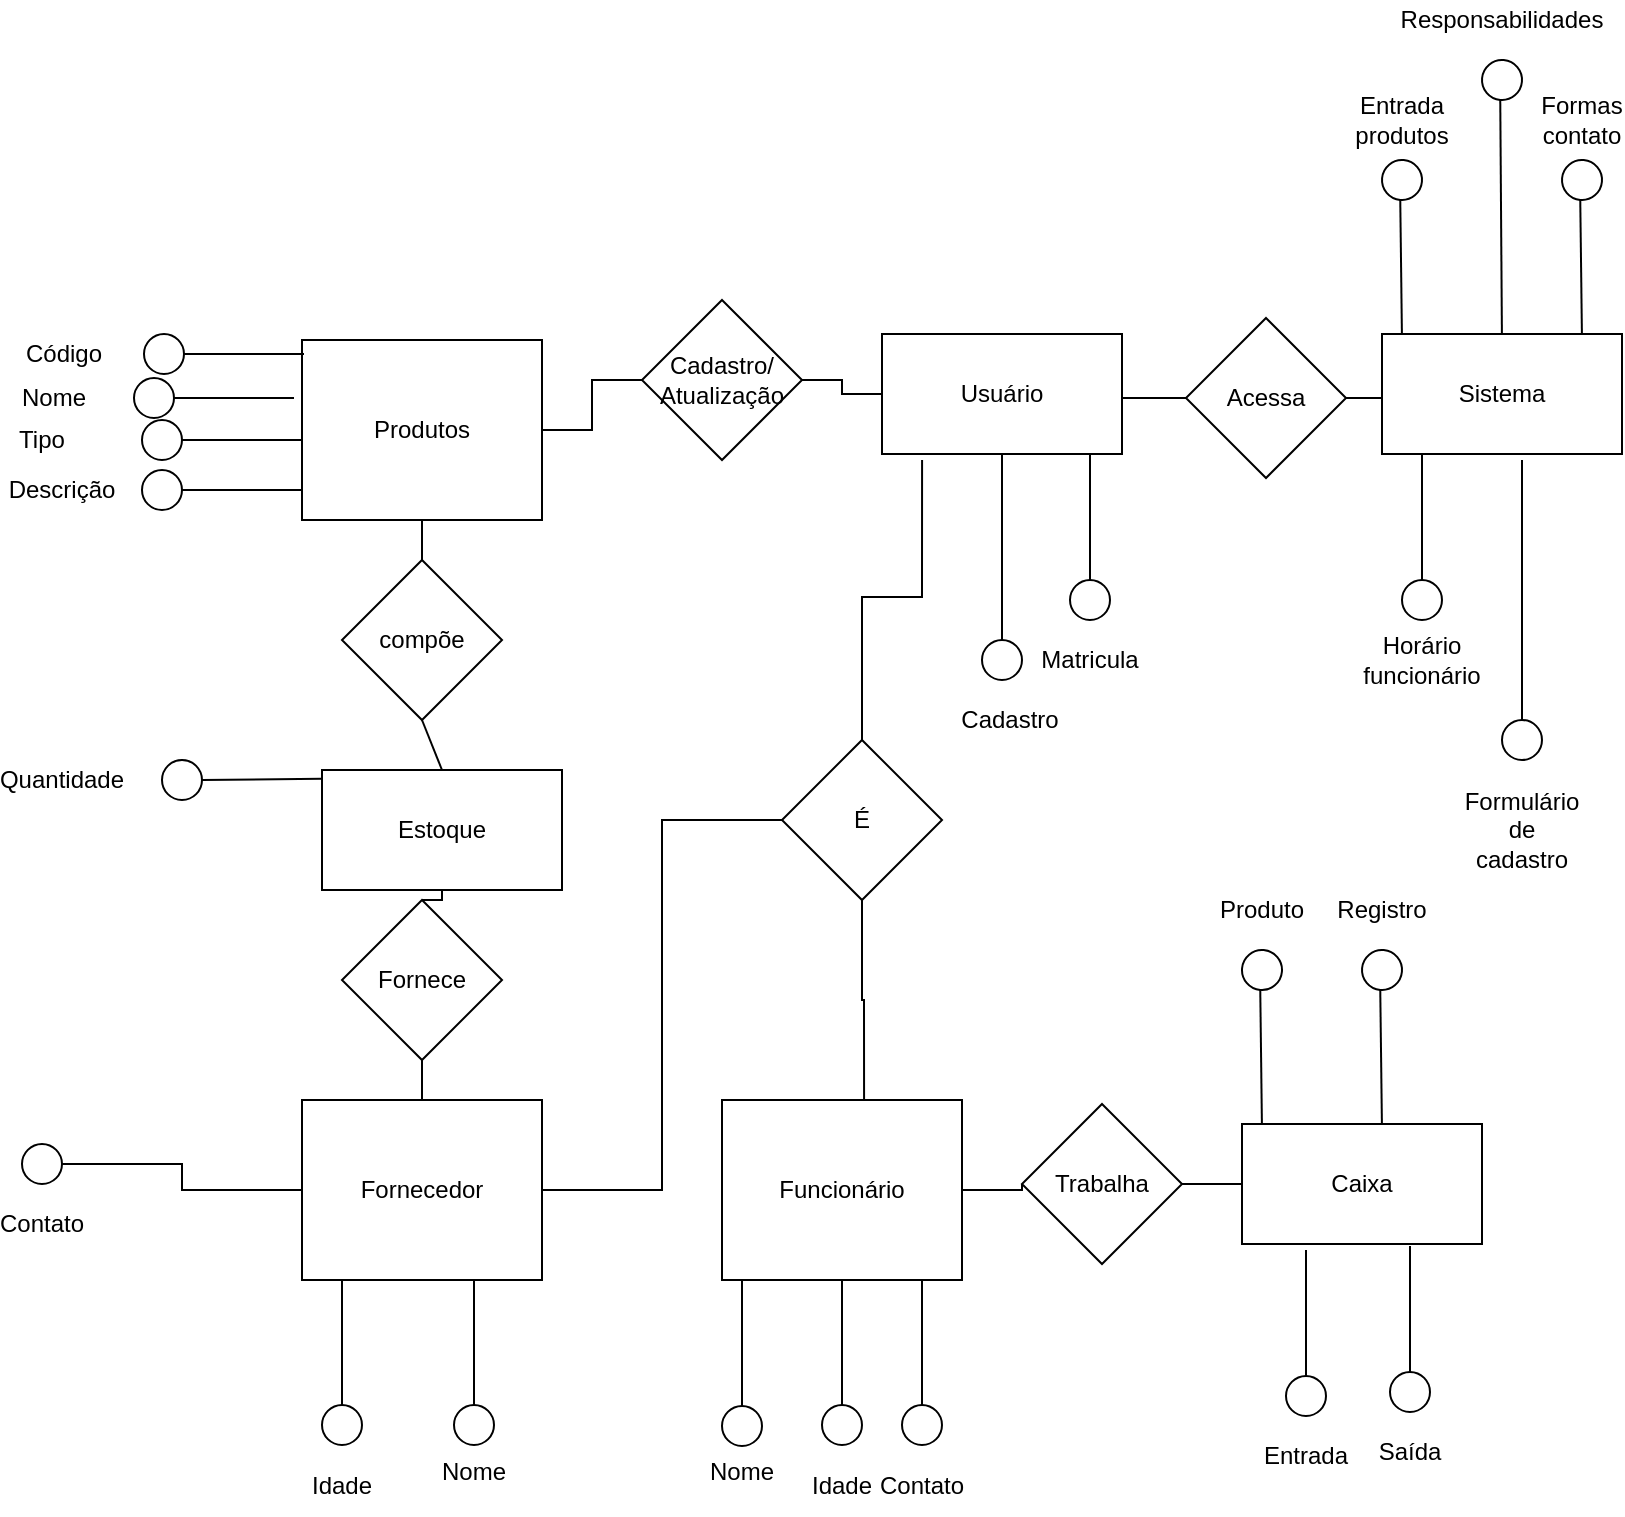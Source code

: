 <mxfile version="14.6.0" type="github">
  <diagram id="M_Iu2kmPxqi1LgFqcqz7" name="Page-1">
    <mxGraphModel dx="1320" dy="513" grid="1" gridSize="10" guides="1" tooltips="1" connect="1" arrows="1" fold="1" page="1" pageScale="1" pageWidth="827" pageHeight="1169" math="0" shadow="0">
      <root>
        <mxCell id="0" />
        <mxCell id="1" parent="0" />
        <mxCell id="LSh2mdG8KhutbdTfYN_B-1" value="Estoque " style="rounded=0;whiteSpace=wrap;html=1;" parent="1" vertex="1">
          <mxGeometry x="310" y="525" width="120" height="60" as="geometry" />
        </mxCell>
        <mxCell id="LSh2mdG8KhutbdTfYN_B-4" value="Produtos" style="rounded=0;whiteSpace=wrap;html=1;" parent="1" vertex="1">
          <mxGeometry x="300" y="310" width="120" height="90" as="geometry" />
        </mxCell>
        <mxCell id="LSh2mdG8KhutbdTfYN_B-7" value="compõe" style="rhombus;whiteSpace=wrap;html=1;" parent="1" vertex="1">
          <mxGeometry x="320" y="420" width="80" height="80" as="geometry" />
        </mxCell>
        <mxCell id="LSh2mdG8KhutbdTfYN_B-14" value="" style="endArrow=none;html=1;entryX=0.5;entryY=1;entryDx=0;entryDy=0;exitX=0.5;exitY=0;exitDx=0;exitDy=0;" parent="1" source="LSh2mdG8KhutbdTfYN_B-7" target="LSh2mdG8KhutbdTfYN_B-4" edge="1">
          <mxGeometry width="50" height="50" relative="1" as="geometry">
            <mxPoint x="180" y="420" as="sourcePoint" />
            <mxPoint x="230" y="370" as="targetPoint" />
          </mxGeometry>
        </mxCell>
        <mxCell id="LSh2mdG8KhutbdTfYN_B-15" value="" style="endArrow=none;html=1;entryX=0.5;entryY=1;entryDx=0;entryDy=0;exitX=0.5;exitY=0;exitDx=0;exitDy=0;" parent="1" source="LSh2mdG8KhutbdTfYN_B-1" target="LSh2mdG8KhutbdTfYN_B-7" edge="1">
          <mxGeometry width="50" height="50" relative="1" as="geometry">
            <mxPoint x="190" y="430" as="sourcePoint" />
            <mxPoint x="240" y="380" as="targetPoint" />
          </mxGeometry>
        </mxCell>
        <mxCell id="LSh2mdG8KhutbdTfYN_B-26" value="" style="ellipse;whiteSpace=wrap;html=1;aspect=fixed;" parent="1" vertex="1">
          <mxGeometry x="230" y="520" width="20" height="20" as="geometry" />
        </mxCell>
        <mxCell id="LSh2mdG8KhutbdTfYN_B-27" value="" style="ellipse;whiteSpace=wrap;html=1;aspect=fixed;" parent="1" vertex="1">
          <mxGeometry x="216" y="329" width="20" height="20" as="geometry" />
        </mxCell>
        <mxCell id="LSh2mdG8KhutbdTfYN_B-31" value="" style="endArrow=none;html=1;exitX=1;exitY=0.5;exitDx=0;exitDy=0;" parent="1" source="LSh2mdG8KhutbdTfYN_B-27" edge="1">
          <mxGeometry width="50" height="50" relative="1" as="geometry">
            <mxPoint x="246" y="368.33" as="sourcePoint" />
            <mxPoint x="296" y="339" as="targetPoint" />
          </mxGeometry>
        </mxCell>
        <mxCell id="LSh2mdG8KhutbdTfYN_B-32" value="" style="endArrow=none;html=1;entryX=0;entryY=0.656;entryDx=0;entryDy=0;entryPerimeter=0;exitX=1;exitY=0.5;exitDx=0;exitDy=0;" parent="1" source="LSh2mdG8KhutbdTfYN_B-26" edge="1">
          <mxGeometry width="50" height="50" relative="1" as="geometry">
            <mxPoint x="260" y="529" as="sourcePoint" />
            <mxPoint x="310" y="529.33" as="targetPoint" />
          </mxGeometry>
        </mxCell>
        <mxCell id="LSh2mdG8KhutbdTfYN_B-35" value="Nome" style="text;html=1;strokeColor=none;fillColor=none;align=center;verticalAlign=middle;whiteSpace=wrap;rounded=0;" parent="1" vertex="1">
          <mxGeometry x="156" y="329" width="40" height="20" as="geometry" />
        </mxCell>
        <mxCell id="LSh2mdG8KhutbdTfYN_B-36" value="Quantidade" style="text;html=1;strokeColor=none;fillColor=none;align=center;verticalAlign=middle;whiteSpace=wrap;rounded=0;" parent="1" vertex="1">
          <mxGeometry x="160" y="520" width="40" height="20" as="geometry" />
        </mxCell>
        <mxCell id="twyp5sPuTwb1ucg0CFaZ-3" value="" style="ellipse;whiteSpace=wrap;html=1;aspect=fixed;" vertex="1" parent="1">
          <mxGeometry x="220" y="350" width="20" height="20" as="geometry" />
        </mxCell>
        <mxCell id="twyp5sPuTwb1ucg0CFaZ-4" value="" style="endArrow=none;html=1;exitX=1;exitY=0.5;exitDx=0;exitDy=0;" edge="1" parent="1" source="twyp5sPuTwb1ucg0CFaZ-3">
          <mxGeometry width="50" height="50" relative="1" as="geometry">
            <mxPoint x="250" y="389.33" as="sourcePoint" />
            <mxPoint x="300" y="360" as="targetPoint" />
          </mxGeometry>
        </mxCell>
        <mxCell id="twyp5sPuTwb1ucg0CFaZ-6" value="Tipo" style="text;html=1;strokeColor=none;fillColor=none;align=center;verticalAlign=middle;whiteSpace=wrap;rounded=0;" vertex="1" parent="1">
          <mxGeometry x="150" y="350" width="40" height="20" as="geometry" />
        </mxCell>
        <mxCell id="twyp5sPuTwb1ucg0CFaZ-11" value="" style="ellipse;whiteSpace=wrap;html=1;aspect=fixed;" vertex="1" parent="1">
          <mxGeometry x="221" y="307" width="20" height="20" as="geometry" />
        </mxCell>
        <mxCell id="twyp5sPuTwb1ucg0CFaZ-12" value="" style="endArrow=none;html=1;exitX=1;exitY=0.5;exitDx=0;exitDy=0;" edge="1" parent="1" source="twyp5sPuTwb1ucg0CFaZ-11">
          <mxGeometry width="50" height="50" relative="1" as="geometry">
            <mxPoint x="251" y="346.33" as="sourcePoint" />
            <mxPoint x="301" y="317" as="targetPoint" />
          </mxGeometry>
        </mxCell>
        <mxCell id="twyp5sPuTwb1ucg0CFaZ-13" value="Código" style="text;html=1;strokeColor=none;fillColor=none;align=center;verticalAlign=middle;whiteSpace=wrap;rounded=0;" vertex="1" parent="1">
          <mxGeometry x="161" y="307" width="40" height="20" as="geometry" />
        </mxCell>
        <mxCell id="twyp5sPuTwb1ucg0CFaZ-14" value="Usuário" style="rounded=0;whiteSpace=wrap;html=1;" vertex="1" parent="1">
          <mxGeometry x="590" y="307" width="120" height="60" as="geometry" />
        </mxCell>
        <mxCell id="twyp5sPuTwb1ucg0CFaZ-16" style="edgeStyle=orthogonalEdgeStyle;rounded=0;orthogonalLoop=1;jettySize=auto;html=1;exitX=0;exitY=0.5;exitDx=0;exitDy=0;entryX=1;entryY=0.5;entryDx=0;entryDy=0;endArrow=none;endFill=0;" edge="1" parent="1" source="twyp5sPuTwb1ucg0CFaZ-15" target="LSh2mdG8KhutbdTfYN_B-4">
          <mxGeometry relative="1" as="geometry" />
        </mxCell>
        <mxCell id="twyp5sPuTwb1ucg0CFaZ-17" style="edgeStyle=orthogonalEdgeStyle;rounded=0;orthogonalLoop=1;jettySize=auto;html=1;exitX=1;exitY=0.5;exitDx=0;exitDy=0;entryX=0;entryY=0.5;entryDx=0;entryDy=0;endArrow=none;endFill=0;" edge="1" parent="1" source="twyp5sPuTwb1ucg0CFaZ-15" target="twyp5sPuTwb1ucg0CFaZ-14">
          <mxGeometry relative="1" as="geometry" />
        </mxCell>
        <mxCell id="twyp5sPuTwb1ucg0CFaZ-15" value="&lt;div&gt;Cadastro/&lt;/div&gt;&lt;div&gt;Atualização&lt;br&gt;&lt;/div&gt;" style="rhombus;whiteSpace=wrap;html=1;" vertex="1" parent="1">
          <mxGeometry x="470" y="290" width="80" height="80" as="geometry" />
        </mxCell>
        <mxCell id="twyp5sPuTwb1ucg0CFaZ-18" value="" style="ellipse;whiteSpace=wrap;html=1;aspect=fixed;" vertex="1" parent="1">
          <mxGeometry x="220" y="375" width="20" height="20" as="geometry" />
        </mxCell>
        <mxCell id="twyp5sPuTwb1ucg0CFaZ-19" value="" style="endArrow=none;html=1;exitX=1;exitY=0.5;exitDx=0;exitDy=0;" edge="1" parent="1" source="twyp5sPuTwb1ucg0CFaZ-18">
          <mxGeometry width="50" height="50" relative="1" as="geometry">
            <mxPoint x="250" y="414.33" as="sourcePoint" />
            <mxPoint x="300" y="385" as="targetPoint" />
          </mxGeometry>
        </mxCell>
        <mxCell id="twyp5sPuTwb1ucg0CFaZ-20" value="Descrição" style="text;html=1;strokeColor=none;fillColor=none;align=center;verticalAlign=middle;whiteSpace=wrap;rounded=0;" vertex="1" parent="1">
          <mxGeometry x="160" y="375" width="40" height="20" as="geometry" />
        </mxCell>
        <mxCell id="twyp5sPuTwb1ucg0CFaZ-21" value="" style="ellipse;whiteSpace=wrap;html=1;aspect=fixed;rotation=-90;" vertex="1" parent="1">
          <mxGeometry x="640" y="460" width="20" height="20" as="geometry" />
        </mxCell>
        <mxCell id="twyp5sPuTwb1ucg0CFaZ-22" value="" style="endArrow=none;html=1;entryX=0.5;entryY=1;entryDx=0;entryDy=0;exitX=1;exitY=0.5;exitDx=0;exitDy=0;" edge="1" parent="1" source="twyp5sPuTwb1ucg0CFaZ-21" target="twyp5sPuTwb1ucg0CFaZ-14">
          <mxGeometry width="50" height="50" relative="1" as="geometry">
            <mxPoint x="650" y="430" as="sourcePoint" />
            <mxPoint x="720" y="440" as="targetPoint" />
          </mxGeometry>
        </mxCell>
        <mxCell id="twyp5sPuTwb1ucg0CFaZ-23" value="Cadastro" style="text;html=1;strokeColor=none;fillColor=none;align=center;verticalAlign=middle;whiteSpace=wrap;rounded=0;" vertex="1" parent="1">
          <mxGeometry x="634" y="490" width="40" height="20" as="geometry" />
        </mxCell>
        <mxCell id="twyp5sPuTwb1ucg0CFaZ-26" value="" style="ellipse;whiteSpace=wrap;html=1;aspect=fixed;rotation=-90;" vertex="1" parent="1">
          <mxGeometry x="684" y="430" width="20" height="20" as="geometry" />
        </mxCell>
        <mxCell id="twyp5sPuTwb1ucg0CFaZ-27" value="" style="endArrow=none;html=1;entryX=0.5;entryY=1;entryDx=0;entryDy=0;" edge="1" parent="1">
          <mxGeometry width="50" height="50" relative="1" as="geometry">
            <mxPoint x="694" y="430" as="sourcePoint" />
            <mxPoint x="694" y="367" as="targetPoint" />
          </mxGeometry>
        </mxCell>
        <mxCell id="twyp5sPuTwb1ucg0CFaZ-28" value="Matricula" style="text;html=1;strokeColor=none;fillColor=none;align=center;verticalAlign=middle;whiteSpace=wrap;rounded=0;" vertex="1" parent="1">
          <mxGeometry x="674" y="460" width="40" height="20" as="geometry" />
        </mxCell>
        <mxCell id="twyp5sPuTwb1ucg0CFaZ-29" value="Caixa" style="rounded=0;whiteSpace=wrap;html=1;" vertex="1" parent="1">
          <mxGeometry x="770" y="702" width="120" height="60" as="geometry" />
        </mxCell>
        <mxCell id="twyp5sPuTwb1ucg0CFaZ-30" value="" style="ellipse;whiteSpace=wrap;html=1;aspect=fixed;rotation=-90;" vertex="1" parent="1">
          <mxGeometry x="844" y="826" width="20" height="20" as="geometry" />
        </mxCell>
        <mxCell id="twyp5sPuTwb1ucg0CFaZ-31" value="" style="endArrow=none;html=1;entryX=0.5;entryY=1;entryDx=0;entryDy=0;" edge="1" parent="1">
          <mxGeometry width="50" height="50" relative="1" as="geometry">
            <mxPoint x="854" y="826" as="sourcePoint" />
            <mxPoint x="854" y="763" as="targetPoint" />
          </mxGeometry>
        </mxCell>
        <mxCell id="twyp5sPuTwb1ucg0CFaZ-32" value="Saída" style="text;html=1;strokeColor=none;fillColor=none;align=center;verticalAlign=middle;whiteSpace=wrap;rounded=0;" vertex="1" parent="1">
          <mxGeometry x="834" y="856" width="40" height="20" as="geometry" />
        </mxCell>
        <mxCell id="twyp5sPuTwb1ucg0CFaZ-33" value="" style="ellipse;whiteSpace=wrap;html=1;aspect=fixed;rotation=-90;" vertex="1" parent="1">
          <mxGeometry x="792" y="828" width="20" height="20" as="geometry" />
        </mxCell>
        <mxCell id="twyp5sPuTwb1ucg0CFaZ-34" value="" style="endArrow=none;html=1;entryX=0.5;entryY=1;entryDx=0;entryDy=0;" edge="1" parent="1">
          <mxGeometry width="50" height="50" relative="1" as="geometry">
            <mxPoint x="802" y="828" as="sourcePoint" />
            <mxPoint x="802" y="765" as="targetPoint" />
          </mxGeometry>
        </mxCell>
        <mxCell id="twyp5sPuTwb1ucg0CFaZ-35" value="Entrada" style="text;html=1;strokeColor=none;fillColor=none;align=center;verticalAlign=middle;whiteSpace=wrap;rounded=0;" vertex="1" parent="1">
          <mxGeometry x="782" y="858" width="40" height="20" as="geometry" />
        </mxCell>
        <mxCell id="twyp5sPuTwb1ucg0CFaZ-37" value="Sistema" style="rounded=0;whiteSpace=wrap;html=1;" vertex="1" parent="1">
          <mxGeometry x="840" y="307" width="120" height="60" as="geometry" />
        </mxCell>
        <mxCell id="twyp5sPuTwb1ucg0CFaZ-40" value="" style="ellipse;whiteSpace=wrap;html=1;aspect=fixed;rotation=-90;" vertex="1" parent="1">
          <mxGeometry x="850" y="430" width="20" height="20" as="geometry" />
        </mxCell>
        <mxCell id="twyp5sPuTwb1ucg0CFaZ-41" value="" style="endArrow=none;html=1;entryX=0.5;entryY=1;entryDx=0;entryDy=0;" edge="1" parent="1">
          <mxGeometry width="50" height="50" relative="1" as="geometry">
            <mxPoint x="860" y="430" as="sourcePoint" />
            <mxPoint x="860" y="367" as="targetPoint" />
          </mxGeometry>
        </mxCell>
        <mxCell id="twyp5sPuTwb1ucg0CFaZ-42" value="Horário funcionário" style="text;html=1;strokeColor=none;fillColor=none;align=center;verticalAlign=middle;whiteSpace=wrap;rounded=0;" vertex="1" parent="1">
          <mxGeometry x="840" y="460" width="40" height="20" as="geometry" />
        </mxCell>
        <mxCell id="twyp5sPuTwb1ucg0CFaZ-46" value="" style="ellipse;whiteSpace=wrap;html=1;aspect=fixed;rotation=-90;" vertex="1" parent="1">
          <mxGeometry x="900" y="500" width="20" height="20" as="geometry" />
        </mxCell>
        <mxCell id="twyp5sPuTwb1ucg0CFaZ-47" value="" style="endArrow=none;html=1;entryX=0.5;entryY=1;entryDx=0;entryDy=0;exitX=1;exitY=0.5;exitDx=0;exitDy=0;" edge="1" parent="1" source="twyp5sPuTwb1ucg0CFaZ-46">
          <mxGeometry width="50" height="50" relative="1" as="geometry">
            <mxPoint x="910" y="433" as="sourcePoint" />
            <mxPoint x="910" y="370" as="targetPoint" />
          </mxGeometry>
        </mxCell>
        <mxCell id="twyp5sPuTwb1ucg0CFaZ-48" value="Formulário de cadastro" style="text;html=1;strokeColor=none;fillColor=none;align=center;verticalAlign=middle;whiteSpace=wrap;rounded=0;" vertex="1" parent="1">
          <mxGeometry x="890" y="545" width="40" height="20" as="geometry" />
        </mxCell>
        <mxCell id="twyp5sPuTwb1ucg0CFaZ-51" value="" style="ellipse;whiteSpace=wrap;html=1;aspect=fixed;rotation=5;" vertex="1" parent="1">
          <mxGeometry x="840" y="220" width="20" height="20" as="geometry" />
        </mxCell>
        <mxCell id="twyp5sPuTwb1ucg0CFaZ-52" value="" style="endArrow=none;html=1;entryX=0.083;entryY=0;entryDx=0;entryDy=0;entryPerimeter=0;exitX=0.5;exitY=1;exitDx=0;exitDy=0;" edge="1" parent="1" source="twyp5sPuTwb1ucg0CFaZ-51" target="twyp5sPuTwb1ucg0CFaZ-37">
          <mxGeometry width="50" height="50" relative="1" as="geometry">
            <mxPoint x="850" y="173" as="sourcePoint" />
            <mxPoint x="850" y="110" as="targetPoint" />
          </mxGeometry>
        </mxCell>
        <mxCell id="twyp5sPuTwb1ucg0CFaZ-53" value="Entrada produtos" style="text;html=1;strokeColor=none;fillColor=none;align=center;verticalAlign=middle;whiteSpace=wrap;rounded=0;" vertex="1" parent="1">
          <mxGeometry x="830" y="190" width="40" height="20" as="geometry" />
        </mxCell>
        <mxCell id="twyp5sPuTwb1ucg0CFaZ-55" value="" style="ellipse;whiteSpace=wrap;html=1;aspect=fixed;rotation=5;" vertex="1" parent="1">
          <mxGeometry x="890" y="170" width="20" height="20" as="geometry" />
        </mxCell>
        <mxCell id="twyp5sPuTwb1ucg0CFaZ-56" value="" style="endArrow=none;html=1;entryX=0.083;entryY=0;entryDx=0;entryDy=0;entryPerimeter=0;exitX=0.5;exitY=1;exitDx=0;exitDy=0;" edge="1" parent="1" source="twyp5sPuTwb1ucg0CFaZ-55">
          <mxGeometry width="50" height="50" relative="1" as="geometry">
            <mxPoint x="900" y="173" as="sourcePoint" />
            <mxPoint x="899.96" y="307" as="targetPoint" />
          </mxGeometry>
        </mxCell>
        <mxCell id="twyp5sPuTwb1ucg0CFaZ-57" value="Responsabilidades" style="text;html=1;strokeColor=none;fillColor=none;align=center;verticalAlign=middle;whiteSpace=wrap;rounded=0;" vertex="1" parent="1">
          <mxGeometry x="880" y="140" width="40" height="20" as="geometry" />
        </mxCell>
        <mxCell id="twyp5sPuTwb1ucg0CFaZ-59" value="" style="ellipse;whiteSpace=wrap;html=1;aspect=fixed;rotation=5;" vertex="1" parent="1">
          <mxGeometry x="930" y="220" width="20" height="20" as="geometry" />
        </mxCell>
        <mxCell id="twyp5sPuTwb1ucg0CFaZ-60" value="" style="endArrow=none;html=1;entryX=0.083;entryY=0;entryDx=0;entryDy=0;entryPerimeter=0;exitX=0.5;exitY=1;exitDx=0;exitDy=0;" edge="1" parent="1" source="twyp5sPuTwb1ucg0CFaZ-59">
          <mxGeometry width="50" height="50" relative="1" as="geometry">
            <mxPoint x="940" y="173" as="sourcePoint" />
            <mxPoint x="939.96" y="307" as="targetPoint" />
          </mxGeometry>
        </mxCell>
        <mxCell id="twyp5sPuTwb1ucg0CFaZ-61" value="Formas contato" style="text;html=1;strokeColor=none;fillColor=none;align=center;verticalAlign=middle;whiteSpace=wrap;rounded=0;" vertex="1" parent="1">
          <mxGeometry x="920" y="190" width="40" height="20" as="geometry" />
        </mxCell>
        <mxCell id="twyp5sPuTwb1ucg0CFaZ-63" value="" style="ellipse;whiteSpace=wrap;html=1;aspect=fixed;rotation=5;" vertex="1" parent="1">
          <mxGeometry x="770" y="615" width="20" height="20" as="geometry" />
        </mxCell>
        <mxCell id="twyp5sPuTwb1ucg0CFaZ-64" value="" style="endArrow=none;html=1;entryX=0.083;entryY=0;entryDx=0;entryDy=0;entryPerimeter=0;exitX=0.5;exitY=1;exitDx=0;exitDy=0;" edge="1" parent="1" source="twyp5sPuTwb1ucg0CFaZ-63">
          <mxGeometry width="50" height="50" relative="1" as="geometry">
            <mxPoint x="780" y="568" as="sourcePoint" />
            <mxPoint x="779.96" y="702" as="targetPoint" />
          </mxGeometry>
        </mxCell>
        <mxCell id="twyp5sPuTwb1ucg0CFaZ-65" value="Produto" style="text;html=1;strokeColor=none;fillColor=none;align=center;verticalAlign=middle;whiteSpace=wrap;rounded=0;" vertex="1" parent="1">
          <mxGeometry x="760" y="585" width="40" height="20" as="geometry" />
        </mxCell>
        <mxCell id="twyp5sPuTwb1ucg0CFaZ-71" value="" style="ellipse;whiteSpace=wrap;html=1;aspect=fixed;rotation=5;" vertex="1" parent="1">
          <mxGeometry x="830" y="615" width="20" height="20" as="geometry" />
        </mxCell>
        <mxCell id="twyp5sPuTwb1ucg0CFaZ-72" value="" style="endArrow=none;html=1;entryX=0.083;entryY=0;entryDx=0;entryDy=0;entryPerimeter=0;exitX=0.5;exitY=1;exitDx=0;exitDy=0;" edge="1" parent="1" source="twyp5sPuTwb1ucg0CFaZ-71">
          <mxGeometry width="50" height="50" relative="1" as="geometry">
            <mxPoint x="840" y="568" as="sourcePoint" />
            <mxPoint x="839.96" y="702" as="targetPoint" />
          </mxGeometry>
        </mxCell>
        <mxCell id="twyp5sPuTwb1ucg0CFaZ-73" value="Registro" style="text;html=1;strokeColor=none;fillColor=none;align=center;verticalAlign=middle;whiteSpace=wrap;rounded=0;" vertex="1" parent="1">
          <mxGeometry x="820" y="585" width="40" height="20" as="geometry" />
        </mxCell>
        <mxCell id="twyp5sPuTwb1ucg0CFaZ-82" style="edgeStyle=orthogonalEdgeStyle;rounded=0;orthogonalLoop=1;jettySize=auto;html=1;exitX=0.5;exitY=0;exitDx=0;exitDy=0;entryX=0.5;entryY=1;entryDx=0;entryDy=0;endArrow=none;endFill=0;" edge="1" parent="1" source="twyp5sPuTwb1ucg0CFaZ-76" target="twyp5sPuTwb1ucg0CFaZ-78">
          <mxGeometry relative="1" as="geometry" />
        </mxCell>
        <mxCell id="twyp5sPuTwb1ucg0CFaZ-76" value="Fornecedor" style="rounded=0;whiteSpace=wrap;html=1;" vertex="1" parent="1">
          <mxGeometry x="300" y="690" width="120" height="90" as="geometry" />
        </mxCell>
        <mxCell id="twyp5sPuTwb1ucg0CFaZ-87" style="edgeStyle=orthogonalEdgeStyle;rounded=0;orthogonalLoop=1;jettySize=auto;html=1;exitX=1;exitY=0.5;exitDx=0;exitDy=0;entryX=0;entryY=0.5;entryDx=0;entryDy=0;endArrow=none;endFill=0;" edge="1" parent="1" source="twyp5sPuTwb1ucg0CFaZ-77" target="twyp5sPuTwb1ucg0CFaZ-80">
          <mxGeometry relative="1" as="geometry" />
        </mxCell>
        <mxCell id="twyp5sPuTwb1ucg0CFaZ-77" value="Funcionário" style="rounded=0;whiteSpace=wrap;html=1;" vertex="1" parent="1">
          <mxGeometry x="510" y="690" width="120" height="90" as="geometry" />
        </mxCell>
        <mxCell id="twyp5sPuTwb1ucg0CFaZ-83" style="edgeStyle=orthogonalEdgeStyle;rounded=0;orthogonalLoop=1;jettySize=auto;html=1;exitX=0.5;exitY=0;exitDx=0;exitDy=0;entryX=0.5;entryY=1;entryDx=0;entryDy=0;endArrow=none;endFill=0;" edge="1" parent="1" source="twyp5sPuTwb1ucg0CFaZ-78" target="LSh2mdG8KhutbdTfYN_B-1">
          <mxGeometry relative="1" as="geometry" />
        </mxCell>
        <mxCell id="twyp5sPuTwb1ucg0CFaZ-78" value="Fornece" style="rhombus;whiteSpace=wrap;html=1;" vertex="1" parent="1">
          <mxGeometry x="320" y="590" width="80" height="80" as="geometry" />
        </mxCell>
        <mxCell id="twyp5sPuTwb1ucg0CFaZ-84" style="edgeStyle=orthogonalEdgeStyle;rounded=0;orthogonalLoop=1;jettySize=auto;html=1;exitX=0.5;exitY=1;exitDx=0;exitDy=0;entryX=0.592;entryY=0;entryDx=0;entryDy=0;entryPerimeter=0;endArrow=none;endFill=0;" edge="1" parent="1" source="twyp5sPuTwb1ucg0CFaZ-79" target="twyp5sPuTwb1ucg0CFaZ-77">
          <mxGeometry relative="1" as="geometry" />
        </mxCell>
        <mxCell id="twyp5sPuTwb1ucg0CFaZ-85" style="edgeStyle=orthogonalEdgeStyle;rounded=0;orthogonalLoop=1;jettySize=auto;html=1;exitX=0;exitY=0.5;exitDx=0;exitDy=0;entryX=1;entryY=0.5;entryDx=0;entryDy=0;endArrow=none;endFill=0;" edge="1" parent="1" source="twyp5sPuTwb1ucg0CFaZ-79" target="twyp5sPuTwb1ucg0CFaZ-76">
          <mxGeometry relative="1" as="geometry" />
        </mxCell>
        <mxCell id="twyp5sPuTwb1ucg0CFaZ-86" style="edgeStyle=orthogonalEdgeStyle;rounded=0;orthogonalLoop=1;jettySize=auto;html=1;exitX=0.5;exitY=0;exitDx=0;exitDy=0;entryX=0.167;entryY=1.05;entryDx=0;entryDy=0;entryPerimeter=0;endArrow=none;endFill=0;" edge="1" parent="1" source="twyp5sPuTwb1ucg0CFaZ-79" target="twyp5sPuTwb1ucg0CFaZ-14">
          <mxGeometry relative="1" as="geometry" />
        </mxCell>
        <mxCell id="twyp5sPuTwb1ucg0CFaZ-79" value="É" style="rhombus;whiteSpace=wrap;html=1;" vertex="1" parent="1">
          <mxGeometry x="540" y="510" width="80" height="80" as="geometry" />
        </mxCell>
        <mxCell id="twyp5sPuTwb1ucg0CFaZ-88" style="edgeStyle=orthogonalEdgeStyle;rounded=0;orthogonalLoop=1;jettySize=auto;html=1;exitX=1;exitY=0.5;exitDx=0;exitDy=0;entryX=0;entryY=0.5;entryDx=0;entryDy=0;endArrow=none;endFill=0;" edge="1" parent="1" source="twyp5sPuTwb1ucg0CFaZ-80" target="twyp5sPuTwb1ucg0CFaZ-29">
          <mxGeometry relative="1" as="geometry" />
        </mxCell>
        <mxCell id="twyp5sPuTwb1ucg0CFaZ-80" value="Trabalha" style="rhombus;whiteSpace=wrap;html=1;" vertex="1" parent="1">
          <mxGeometry x="660" y="692" width="80" height="80" as="geometry" />
        </mxCell>
        <mxCell id="twyp5sPuTwb1ucg0CFaZ-89" style="edgeStyle=orthogonalEdgeStyle;rounded=0;orthogonalLoop=1;jettySize=auto;html=1;exitX=0;exitY=0.5;exitDx=0;exitDy=0;entryX=1;entryY=0.5;entryDx=0;entryDy=0;endArrow=none;endFill=0;" edge="1" parent="1" source="twyp5sPuTwb1ucg0CFaZ-81" target="twyp5sPuTwb1ucg0CFaZ-14">
          <mxGeometry relative="1" as="geometry" />
        </mxCell>
        <mxCell id="twyp5sPuTwb1ucg0CFaZ-90" style="edgeStyle=orthogonalEdgeStyle;rounded=0;orthogonalLoop=1;jettySize=auto;html=1;exitX=1;exitY=0.5;exitDx=0;exitDy=0;entryX=0;entryY=0.5;entryDx=0;entryDy=0;endArrow=none;endFill=0;" edge="1" parent="1" source="twyp5sPuTwb1ucg0CFaZ-81" target="twyp5sPuTwb1ucg0CFaZ-37">
          <mxGeometry relative="1" as="geometry" />
        </mxCell>
        <mxCell id="twyp5sPuTwb1ucg0CFaZ-81" value="Acessa" style="rhombus;whiteSpace=wrap;html=1;" vertex="1" parent="1">
          <mxGeometry x="742" y="299" width="80" height="80" as="geometry" />
        </mxCell>
        <mxCell id="twyp5sPuTwb1ucg0CFaZ-92" value="" style="ellipse;whiteSpace=wrap;html=1;aspect=fixed;rotation=-90;" vertex="1" parent="1">
          <mxGeometry x="376" y="842.5" width="20" height="20" as="geometry" />
        </mxCell>
        <mxCell id="twyp5sPuTwb1ucg0CFaZ-93" value="" style="endArrow=none;html=1;entryX=0.5;entryY=1;entryDx=0;entryDy=0;" edge="1" parent="1">
          <mxGeometry width="50" height="50" relative="1" as="geometry">
            <mxPoint x="386" y="842.5" as="sourcePoint" />
            <mxPoint x="386" y="779.5" as="targetPoint" />
          </mxGeometry>
        </mxCell>
        <mxCell id="twyp5sPuTwb1ucg0CFaZ-94" value="&lt;div&gt;Nome&lt;/div&gt;&lt;div&gt;&lt;br&gt;&lt;/div&gt;" style="text;html=1;strokeColor=none;fillColor=none;align=center;verticalAlign=middle;whiteSpace=wrap;rounded=0;" vertex="1" parent="1">
          <mxGeometry x="366" y="872.5" width="40" height="20" as="geometry" />
        </mxCell>
        <mxCell id="twyp5sPuTwb1ucg0CFaZ-102" value="" style="ellipse;whiteSpace=wrap;html=1;aspect=fixed;rotation=-90;" vertex="1" parent="1">
          <mxGeometry x="310" y="842.5" width="20" height="20" as="geometry" />
        </mxCell>
        <mxCell id="twyp5sPuTwb1ucg0CFaZ-103" value="" style="endArrow=none;html=1;entryX=0.5;entryY=1;entryDx=0;entryDy=0;" edge="1" parent="1">
          <mxGeometry width="50" height="50" relative="1" as="geometry">
            <mxPoint x="320" y="842.5" as="sourcePoint" />
            <mxPoint x="320" y="779.5" as="targetPoint" />
          </mxGeometry>
        </mxCell>
        <mxCell id="twyp5sPuTwb1ucg0CFaZ-104" value="Idade" style="text;html=1;strokeColor=none;fillColor=none;align=center;verticalAlign=middle;whiteSpace=wrap;rounded=0;" vertex="1" parent="1">
          <mxGeometry x="300" y="872.5" width="40" height="20" as="geometry" />
        </mxCell>
        <mxCell id="twyp5sPuTwb1ucg0CFaZ-108" style="edgeStyle=orthogonalEdgeStyle;rounded=0;orthogonalLoop=1;jettySize=auto;html=1;exitX=0.5;exitY=1;exitDx=0;exitDy=0;endArrow=none;endFill=0;" edge="1" parent="1" source="twyp5sPuTwb1ucg0CFaZ-105" target="twyp5sPuTwb1ucg0CFaZ-76">
          <mxGeometry relative="1" as="geometry" />
        </mxCell>
        <mxCell id="twyp5sPuTwb1ucg0CFaZ-105" value="" style="ellipse;whiteSpace=wrap;html=1;aspect=fixed;rotation=-90;" vertex="1" parent="1">
          <mxGeometry x="160" y="712" width="20" height="20" as="geometry" />
        </mxCell>
        <mxCell id="twyp5sPuTwb1ucg0CFaZ-107" value="Contato" style="text;html=1;strokeColor=none;fillColor=none;align=center;verticalAlign=middle;whiteSpace=wrap;rounded=0;" vertex="1" parent="1">
          <mxGeometry x="150" y="742" width="40" height="20" as="geometry" />
        </mxCell>
        <mxCell id="twyp5sPuTwb1ucg0CFaZ-109" value="" style="ellipse;whiteSpace=wrap;html=1;aspect=fixed;rotation=-90;" vertex="1" parent="1">
          <mxGeometry x="600" y="842.5" width="20" height="20" as="geometry" />
        </mxCell>
        <mxCell id="twyp5sPuTwb1ucg0CFaZ-110" value="" style="endArrow=none;html=1;entryX=0.5;entryY=1;entryDx=0;entryDy=0;" edge="1" parent="1">
          <mxGeometry width="50" height="50" relative="1" as="geometry">
            <mxPoint x="610" y="842.5" as="sourcePoint" />
            <mxPoint x="610" y="779.5" as="targetPoint" />
          </mxGeometry>
        </mxCell>
        <mxCell id="twyp5sPuTwb1ucg0CFaZ-111" value="Contato" style="text;html=1;strokeColor=none;fillColor=none;align=center;verticalAlign=middle;whiteSpace=wrap;rounded=0;" vertex="1" parent="1">
          <mxGeometry x="590" y="872.5" width="40" height="20" as="geometry" />
        </mxCell>
        <mxCell id="twyp5sPuTwb1ucg0CFaZ-112" value="" style="ellipse;whiteSpace=wrap;html=1;aspect=fixed;rotation=-90;" vertex="1" parent="1">
          <mxGeometry x="560" y="842.5" width="20" height="20" as="geometry" />
        </mxCell>
        <mxCell id="twyp5sPuTwb1ucg0CFaZ-113" value="" style="endArrow=none;html=1;entryX=0.5;entryY=1;entryDx=0;entryDy=0;" edge="1" parent="1">
          <mxGeometry width="50" height="50" relative="1" as="geometry">
            <mxPoint x="570" y="842.5" as="sourcePoint" />
            <mxPoint x="570" y="779.5" as="targetPoint" />
          </mxGeometry>
        </mxCell>
        <mxCell id="twyp5sPuTwb1ucg0CFaZ-114" value="Idade" style="text;html=1;strokeColor=none;fillColor=none;align=center;verticalAlign=middle;whiteSpace=wrap;rounded=0;" vertex="1" parent="1">
          <mxGeometry x="550" y="872.5" width="40" height="20" as="geometry" />
        </mxCell>
        <mxCell id="twyp5sPuTwb1ucg0CFaZ-115" value="" style="ellipse;whiteSpace=wrap;html=1;aspect=fixed;rotation=-90;" vertex="1" parent="1">
          <mxGeometry x="510" y="843" width="20" height="20" as="geometry" />
        </mxCell>
        <mxCell id="twyp5sPuTwb1ucg0CFaZ-116" value="" style="endArrow=none;html=1;entryX=0.5;entryY=1;entryDx=0;entryDy=0;" edge="1" parent="1">
          <mxGeometry width="50" height="50" relative="1" as="geometry">
            <mxPoint x="520" y="843" as="sourcePoint" />
            <mxPoint x="520" y="780" as="targetPoint" />
          </mxGeometry>
        </mxCell>
        <mxCell id="twyp5sPuTwb1ucg0CFaZ-117" value="&lt;div&gt;Nome&lt;/div&gt;&lt;div&gt;&lt;br&gt;&lt;/div&gt;" style="text;html=1;strokeColor=none;fillColor=none;align=center;verticalAlign=middle;whiteSpace=wrap;rounded=0;" vertex="1" parent="1">
          <mxGeometry x="500" y="873" width="40" height="20" as="geometry" />
        </mxCell>
      </root>
    </mxGraphModel>
  </diagram>
</mxfile>
